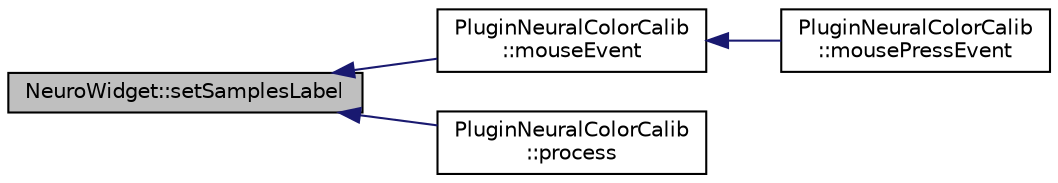 digraph "NeuroWidget::setSamplesLabel"
{
 // INTERACTIVE_SVG=YES
  edge [fontname="Helvetica",fontsize="10",labelfontname="Helvetica",labelfontsize="10"];
  node [fontname="Helvetica",fontsize="10",shape=record];
  rankdir="LR";
  Node1 [label="NeuroWidget::setSamplesLabel",height=0.2,width=0.4,color="black", fillcolor="grey75", style="filled", fontcolor="black"];
  Node1 -> Node2 [dir="back",color="midnightblue",fontsize="10",style="solid",fontname="Helvetica"];
  Node2 [label="PluginNeuralColorCalib\l::mouseEvent",height=0.2,width=0.4,color="black", fillcolor="white", style="filled",URL="$d3/d7c/class_plugin_neural_color_calib.html#afc9550ad0fc5ee3d192cd64f15cb9e25"];
  Node2 -> Node3 [dir="back",color="midnightblue",fontsize="10",style="solid",fontname="Helvetica"];
  Node3 [label="PluginNeuralColorCalib\l::mousePressEvent",height=0.2,width=0.4,color="black", fillcolor="white", style="filled",URL="$d3/d7c/class_plugin_neural_color_calib.html#a4eb5b8f5e5f280f7c5d7444a36f61a22"];
  Node1 -> Node4 [dir="back",color="midnightblue",fontsize="10",style="solid",fontname="Helvetica"];
  Node4 [label="PluginNeuralColorCalib\l::process",height=0.2,width=0.4,color="black", fillcolor="white", style="filled",URL="$d3/d7c/class_plugin_neural_color_calib.html#abe1ff40a019895ddb8b4a11b04d4fe99"];
}
